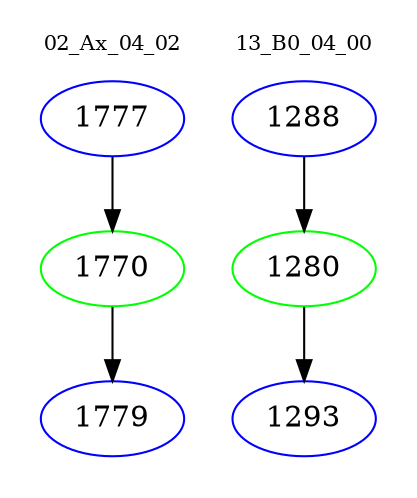digraph{
subgraph cluster_0 {
color = white
label = "02_Ax_04_02";
fontsize=10;
T0_1777 [label="1777", color="blue"]
T0_1777 -> T0_1770 [color="black"]
T0_1770 [label="1770", color="green"]
T0_1770 -> T0_1779 [color="black"]
T0_1779 [label="1779", color="blue"]
}
subgraph cluster_1 {
color = white
label = "13_B0_04_00";
fontsize=10;
T1_1288 [label="1288", color="blue"]
T1_1288 -> T1_1280 [color="black"]
T1_1280 [label="1280", color="green"]
T1_1280 -> T1_1293 [color="black"]
T1_1293 [label="1293", color="blue"]
}
}
